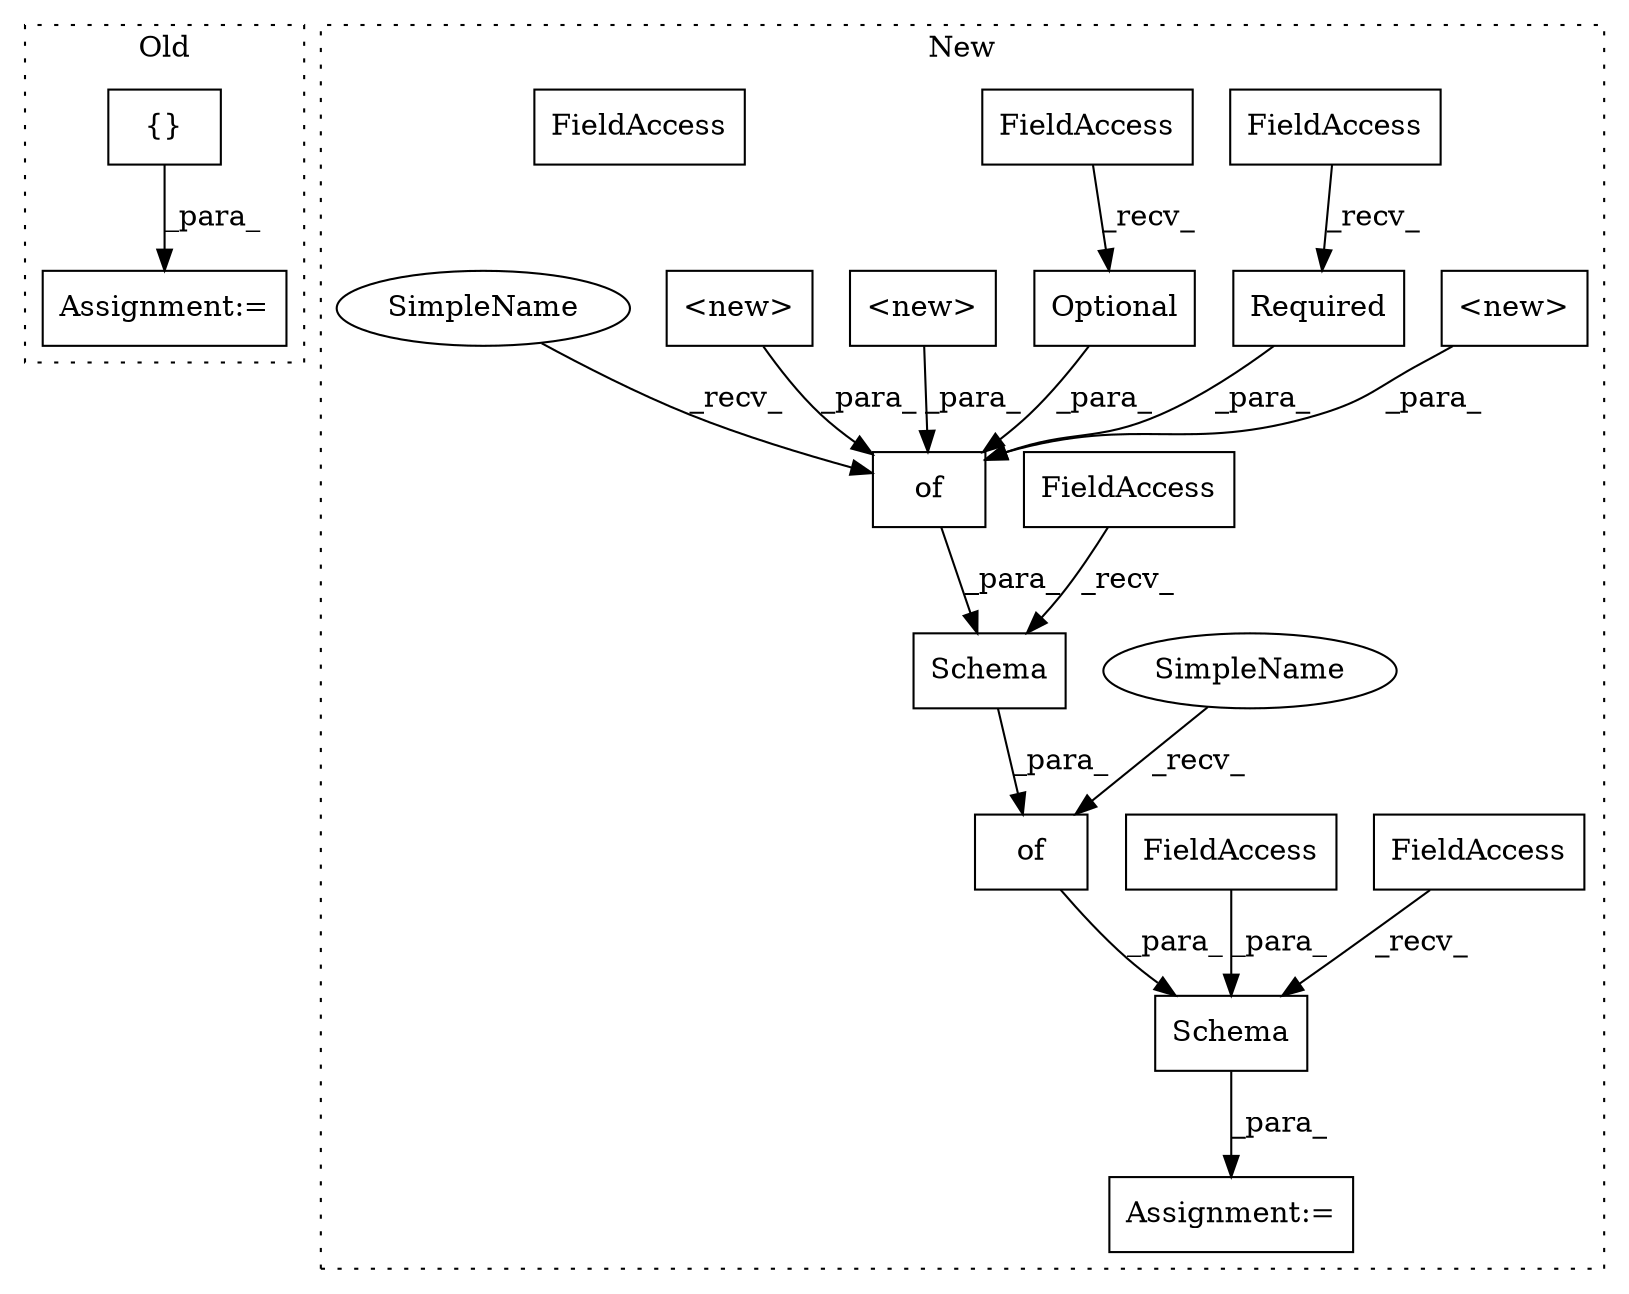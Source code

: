 digraph G {
subgraph cluster0 {
1 [label="{}" a="4" s="288" l="2" shape="box"];
9 [label="Assignment:=" a="7" s="274" l="1" shape="box"];
label = "Old";
style="dotted";
}
subgraph cluster1 {
2 [label="Schema" a="32" s="645,1203" l="7,1" shape="box"];
3 [label="of" a="32" s="656,1179" l="3,1" shape="box"];
4 [label="<new>" a="14" s="735" l="52" shape="box"];
5 [label="Required" a="32" s="702,733" l="9,1" shape="box"];
6 [label="FieldAccess" a="22" s="634" l="10" shape="box"];
7 [label="FieldAccess" a="22" s="691" l="10" shape="box"];
8 [label="Assignment:=" a="7" s="633" l="1" shape="box"];
10 [label="Optional" a="32" s="890,921" l="9,1" shape="box"];
11 [label="FieldAccess" a="22" s="879" l="10" shape="box"];
12 [label="Schema" a="32" s="677,1178" l="7,1" shape="box"];
13 [label="of" a="32" s="688,1177" l="3,1" shape="box"];
14 [label="<new>" a="14" s="1022" l="52" shape="box"];
15 [label="FieldAccess" a="22" s="666" l="10" shape="box"];
16 [label="<new>" a="14" s="825" l="53" shape="box"];
17 [label="FieldAccess" a="22" s="1181" l="22" shape="box"];
18 [label="FieldAccess" a="22" s="1181" l="22" shape="box"];
19 [label="SimpleName" a="42" s="652" l="3" shape="ellipse"];
20 [label="SimpleName" a="42" s="684" l="3" shape="ellipse"];
label = "New";
style="dotted";
}
1 -> 9 [label="_para_"];
2 -> 8 [label="_para_"];
3 -> 2 [label="_para_"];
4 -> 13 [label="_para_"];
5 -> 13 [label="_para_"];
6 -> 2 [label="_recv_"];
7 -> 5 [label="_recv_"];
10 -> 13 [label="_para_"];
11 -> 10 [label="_recv_"];
12 -> 3 [label="_para_"];
13 -> 12 [label="_para_"];
14 -> 13 [label="_para_"];
15 -> 12 [label="_recv_"];
16 -> 13 [label="_para_"];
18 -> 2 [label="_para_"];
19 -> 3 [label="_recv_"];
20 -> 13 [label="_recv_"];
}